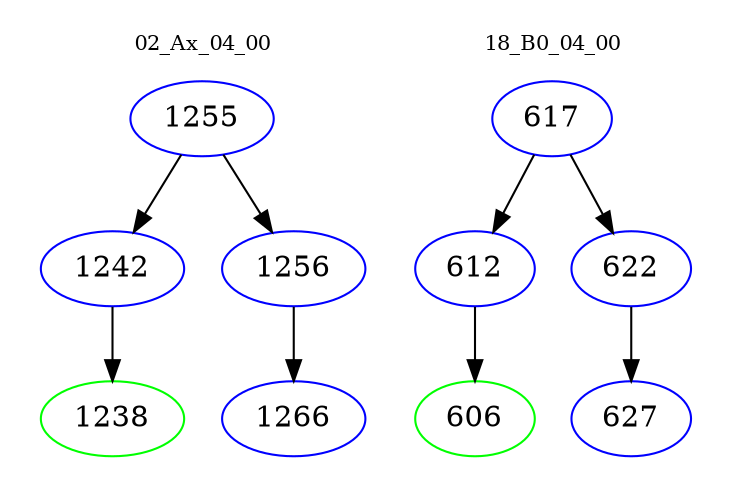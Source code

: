 digraph{
subgraph cluster_0 {
color = white
label = "02_Ax_04_00";
fontsize=10;
T0_1255 [label="1255", color="blue"]
T0_1255 -> T0_1242 [color="black"]
T0_1242 [label="1242", color="blue"]
T0_1242 -> T0_1238 [color="black"]
T0_1238 [label="1238", color="green"]
T0_1255 -> T0_1256 [color="black"]
T0_1256 [label="1256", color="blue"]
T0_1256 -> T0_1266 [color="black"]
T0_1266 [label="1266", color="blue"]
}
subgraph cluster_1 {
color = white
label = "18_B0_04_00";
fontsize=10;
T1_617 [label="617", color="blue"]
T1_617 -> T1_612 [color="black"]
T1_612 [label="612", color="blue"]
T1_612 -> T1_606 [color="black"]
T1_606 [label="606", color="green"]
T1_617 -> T1_622 [color="black"]
T1_622 [label="622", color="blue"]
T1_622 -> T1_627 [color="black"]
T1_627 [label="627", color="blue"]
}
}

